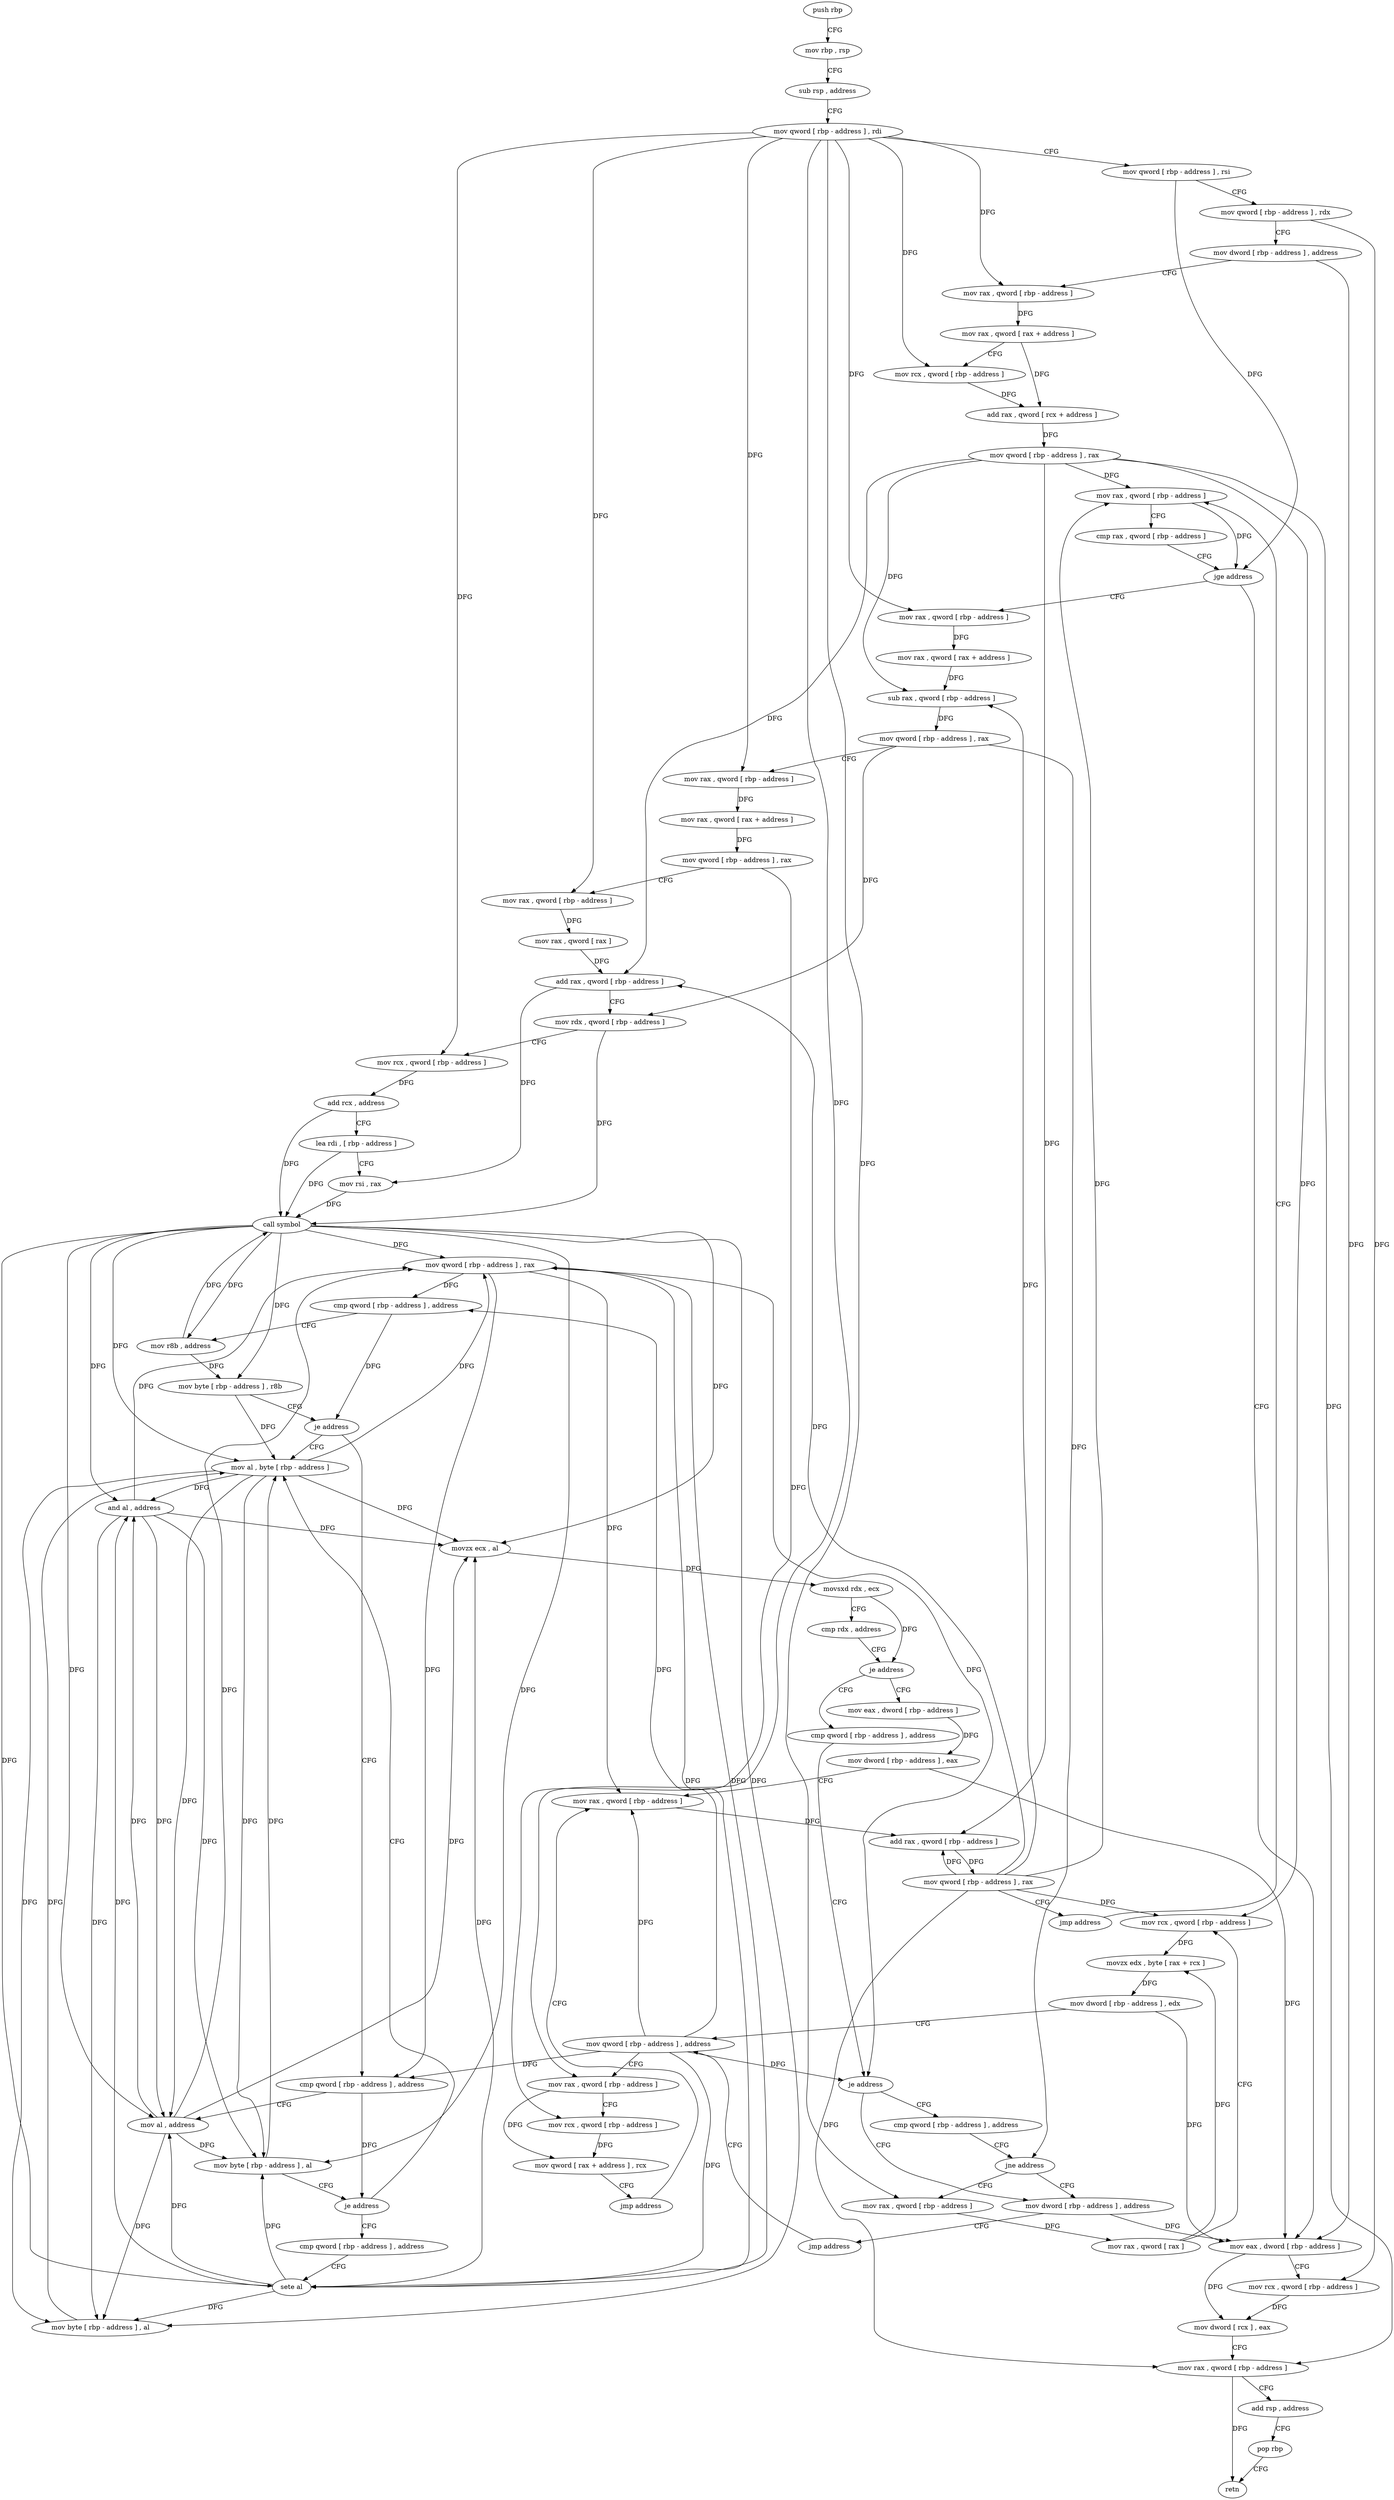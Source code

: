 digraph "func" {
"454528" [label = "push rbp" ]
"454529" [label = "mov rbp , rsp" ]
"454532" [label = "sub rsp , address" ]
"454536" [label = "mov qword [ rbp - address ] , rdi" ]
"454540" [label = "mov qword [ rbp - address ] , rsi" ]
"454544" [label = "mov qword [ rbp - address ] , rdx" ]
"454548" [label = "mov dword [ rbp - address ] , address" ]
"454555" [label = "mov rax , qword [ rbp - address ]" ]
"454559" [label = "mov rax , qword [ rax + address ]" ]
"454563" [label = "mov rcx , qword [ rbp - address ]" ]
"454567" [label = "add rax , qword [ rcx + address ]" ]
"454571" [label = "mov qword [ rbp - address ] , rax" ]
"454575" [label = "mov rax , qword [ rbp - address ]" ]
"454825" [label = "mov eax , dword [ rbp - address ]" ]
"454828" [label = "mov rcx , qword [ rbp - address ]" ]
"454832" [label = "mov dword [ rcx ] , eax" ]
"454834" [label = "mov rax , qword [ rbp - address ]" ]
"454838" [label = "add rsp , address" ]
"454842" [label = "pop rbp" ]
"454843" [label = "retn" ]
"454589" [label = "mov rax , qword [ rbp - address ]" ]
"454593" [label = "mov rax , qword [ rax + address ]" ]
"454597" [label = "sub rax , qword [ rbp - address ]" ]
"454601" [label = "mov qword [ rbp - address ] , rax" ]
"454605" [label = "mov rax , qword [ rbp - address ]" ]
"454609" [label = "mov rax , qword [ rax + address ]" ]
"454613" [label = "mov qword [ rbp - address ] , rax" ]
"454617" [label = "mov rax , qword [ rbp - address ]" ]
"454621" [label = "mov rax , qword [ rax ]" ]
"454624" [label = "add rax , qword [ rbp - address ]" ]
"454628" [label = "mov rdx , qword [ rbp - address ]" ]
"454632" [label = "mov rcx , qword [ rbp - address ]" ]
"454636" [label = "add rcx , address" ]
"454643" [label = "lea rdi , [ rbp - address ]" ]
"454647" [label = "mov rsi , rax" ]
"454650" [label = "call symbol" ]
"454655" [label = "mov qword [ rbp - address ] , rax" ]
"454659" [label = "cmp qword [ rbp - address ] , address" ]
"454664" [label = "mov r8b , address" ]
"454667" [label = "mov byte [ rbp - address ] , r8b" ]
"454671" [label = "je address" ]
"454704" [label = "mov al , byte [ rbp - address ]" ]
"454677" [label = "cmp qword [ rbp - address ] , address" ]
"454707" [label = "and al , address" ]
"454709" [label = "movzx ecx , al" ]
"454712" [label = "movsxd rdx , ecx" ]
"454715" [label = "cmp rdx , address" ]
"454719" [label = "je address" ]
"454802" [label = "mov eax , dword [ rbp - address ]" ]
"454725" [label = "cmp qword [ rbp - address ] , address" ]
"454682" [label = "mov al , address" ]
"454684" [label = "mov byte [ rbp - address ] , al" ]
"454687" [label = "je address" ]
"454693" [label = "cmp qword [ rbp - address ] , address" ]
"454805" [label = "mov dword [ rbp - address ] , eax" ]
"454808" [label = "mov rax , qword [ rbp - address ]" ]
"454730" [label = "je address" ]
"454747" [label = "mov dword [ rbp - address ] , address" ]
"454736" [label = "cmp qword [ rbp - address ] , address" ]
"454698" [label = "sete al" ]
"454701" [label = "mov byte [ rbp - address ] , al" ]
"454579" [label = "cmp rax , qword [ rbp - address ]" ]
"454583" [label = "jge address" ]
"454754" [label = "jmp address" ]
"454777" [label = "mov qword [ rbp - address ] , address" ]
"454741" [label = "jne address" ]
"454759" [label = "mov rax , qword [ rbp - address ]" ]
"454785" [label = "mov rax , qword [ rbp - address ]" ]
"454789" [label = "mov rcx , qword [ rbp - address ]" ]
"454793" [label = "mov qword [ rax + address ] , rcx" ]
"454797" [label = "jmp address" ]
"454763" [label = "mov rax , qword [ rax ]" ]
"454766" [label = "mov rcx , qword [ rbp - address ]" ]
"454770" [label = "movzx edx , byte [ rax + rcx ]" ]
"454774" [label = "mov dword [ rbp - address ] , edx" ]
"454812" [label = "add rax , qword [ rbp - address ]" ]
"454816" [label = "mov qword [ rbp - address ] , rax" ]
"454820" [label = "jmp address" ]
"454528" -> "454529" [ label = "CFG" ]
"454529" -> "454532" [ label = "CFG" ]
"454532" -> "454536" [ label = "CFG" ]
"454536" -> "454540" [ label = "CFG" ]
"454536" -> "454555" [ label = "DFG" ]
"454536" -> "454563" [ label = "DFG" ]
"454536" -> "454589" [ label = "DFG" ]
"454536" -> "454605" [ label = "DFG" ]
"454536" -> "454617" [ label = "DFG" ]
"454536" -> "454632" [ label = "DFG" ]
"454536" -> "454785" [ label = "DFG" ]
"454536" -> "454759" [ label = "DFG" ]
"454540" -> "454544" [ label = "CFG" ]
"454540" -> "454583" [ label = "DFG" ]
"454544" -> "454548" [ label = "CFG" ]
"454544" -> "454828" [ label = "DFG" ]
"454548" -> "454555" [ label = "CFG" ]
"454548" -> "454825" [ label = "DFG" ]
"454555" -> "454559" [ label = "DFG" ]
"454559" -> "454563" [ label = "CFG" ]
"454559" -> "454567" [ label = "DFG" ]
"454563" -> "454567" [ label = "DFG" ]
"454567" -> "454571" [ label = "DFG" ]
"454571" -> "454575" [ label = "DFG" ]
"454571" -> "454834" [ label = "DFG" ]
"454571" -> "454597" [ label = "DFG" ]
"454571" -> "454624" [ label = "DFG" ]
"454571" -> "454812" [ label = "DFG" ]
"454571" -> "454766" [ label = "DFG" ]
"454575" -> "454579" [ label = "CFG" ]
"454575" -> "454583" [ label = "DFG" ]
"454825" -> "454828" [ label = "CFG" ]
"454825" -> "454832" [ label = "DFG" ]
"454828" -> "454832" [ label = "DFG" ]
"454832" -> "454834" [ label = "CFG" ]
"454834" -> "454838" [ label = "CFG" ]
"454834" -> "454843" [ label = "DFG" ]
"454838" -> "454842" [ label = "CFG" ]
"454842" -> "454843" [ label = "CFG" ]
"454589" -> "454593" [ label = "DFG" ]
"454593" -> "454597" [ label = "DFG" ]
"454597" -> "454601" [ label = "DFG" ]
"454601" -> "454605" [ label = "CFG" ]
"454601" -> "454628" [ label = "DFG" ]
"454601" -> "454741" [ label = "DFG" ]
"454605" -> "454609" [ label = "DFG" ]
"454609" -> "454613" [ label = "DFG" ]
"454613" -> "454617" [ label = "CFG" ]
"454613" -> "454789" [ label = "DFG" ]
"454617" -> "454621" [ label = "DFG" ]
"454621" -> "454624" [ label = "DFG" ]
"454624" -> "454628" [ label = "CFG" ]
"454624" -> "454647" [ label = "DFG" ]
"454628" -> "454632" [ label = "CFG" ]
"454628" -> "454650" [ label = "DFG" ]
"454632" -> "454636" [ label = "DFG" ]
"454636" -> "454643" [ label = "CFG" ]
"454636" -> "454650" [ label = "DFG" ]
"454643" -> "454647" [ label = "CFG" ]
"454643" -> "454650" [ label = "DFG" ]
"454647" -> "454650" [ label = "DFG" ]
"454650" -> "454655" [ label = "DFG" ]
"454650" -> "454704" [ label = "DFG" ]
"454650" -> "454707" [ label = "DFG" ]
"454650" -> "454709" [ label = "DFG" ]
"454650" -> "454682" [ label = "DFG" ]
"454650" -> "454684" [ label = "DFG" ]
"454650" -> "454698" [ label = "DFG" ]
"454650" -> "454701" [ label = "DFG" ]
"454650" -> "454664" [ label = "DFG" ]
"454650" -> "454667" [ label = "DFG" ]
"454655" -> "454659" [ label = "DFG" ]
"454655" -> "454677" [ label = "DFG" ]
"454655" -> "454730" [ label = "DFG" ]
"454655" -> "454698" [ label = "DFG" ]
"454655" -> "454808" [ label = "DFG" ]
"454659" -> "454664" [ label = "CFG" ]
"454659" -> "454671" [ label = "DFG" ]
"454664" -> "454667" [ label = "DFG" ]
"454664" -> "454650" [ label = "DFG" ]
"454667" -> "454671" [ label = "CFG" ]
"454667" -> "454704" [ label = "DFG" ]
"454671" -> "454704" [ label = "CFG" ]
"454671" -> "454677" [ label = "CFG" ]
"454704" -> "454707" [ label = "DFG" ]
"454704" -> "454655" [ label = "DFG" ]
"454704" -> "454709" [ label = "DFG" ]
"454704" -> "454682" [ label = "DFG" ]
"454704" -> "454684" [ label = "DFG" ]
"454704" -> "454701" [ label = "DFG" ]
"454677" -> "454682" [ label = "CFG" ]
"454677" -> "454687" [ label = "DFG" ]
"454707" -> "454709" [ label = "DFG" ]
"454707" -> "454655" [ label = "DFG" ]
"454707" -> "454682" [ label = "DFG" ]
"454707" -> "454684" [ label = "DFG" ]
"454707" -> "454701" [ label = "DFG" ]
"454709" -> "454712" [ label = "DFG" ]
"454712" -> "454715" [ label = "CFG" ]
"454712" -> "454719" [ label = "DFG" ]
"454715" -> "454719" [ label = "CFG" ]
"454719" -> "454802" [ label = "CFG" ]
"454719" -> "454725" [ label = "CFG" ]
"454802" -> "454805" [ label = "DFG" ]
"454725" -> "454730" [ label = "CFG" ]
"454682" -> "454684" [ label = "DFG" ]
"454682" -> "454655" [ label = "DFG" ]
"454682" -> "454707" [ label = "DFG" ]
"454682" -> "454709" [ label = "DFG" ]
"454682" -> "454701" [ label = "DFG" ]
"454684" -> "454687" [ label = "CFG" ]
"454684" -> "454704" [ label = "DFG" ]
"454687" -> "454704" [ label = "CFG" ]
"454687" -> "454693" [ label = "CFG" ]
"454693" -> "454698" [ label = "CFG" ]
"454805" -> "454808" [ label = "CFG" ]
"454805" -> "454825" [ label = "DFG" ]
"454808" -> "454812" [ label = "DFG" ]
"454730" -> "454747" [ label = "CFG" ]
"454730" -> "454736" [ label = "CFG" ]
"454747" -> "454754" [ label = "CFG" ]
"454747" -> "454825" [ label = "DFG" ]
"454736" -> "454741" [ label = "CFG" ]
"454698" -> "454701" [ label = "DFG" ]
"454698" -> "454655" [ label = "DFG" ]
"454698" -> "454707" [ label = "DFG" ]
"454698" -> "454709" [ label = "DFG" ]
"454698" -> "454682" [ label = "DFG" ]
"454698" -> "454684" [ label = "DFG" ]
"454701" -> "454704" [ label = "DFG" ]
"454579" -> "454583" [ label = "CFG" ]
"454583" -> "454825" [ label = "CFG" ]
"454583" -> "454589" [ label = "CFG" ]
"454754" -> "454777" [ label = "CFG" ]
"454777" -> "454785" [ label = "CFG" ]
"454777" -> "454659" [ label = "DFG" ]
"454777" -> "454677" [ label = "DFG" ]
"454777" -> "454730" [ label = "DFG" ]
"454777" -> "454698" [ label = "DFG" ]
"454777" -> "454808" [ label = "DFG" ]
"454741" -> "454759" [ label = "CFG" ]
"454741" -> "454747" [ label = "CFG" ]
"454759" -> "454763" [ label = "DFG" ]
"454785" -> "454789" [ label = "CFG" ]
"454785" -> "454793" [ label = "DFG" ]
"454789" -> "454793" [ label = "DFG" ]
"454793" -> "454797" [ label = "CFG" ]
"454797" -> "454808" [ label = "CFG" ]
"454763" -> "454766" [ label = "CFG" ]
"454763" -> "454770" [ label = "DFG" ]
"454766" -> "454770" [ label = "DFG" ]
"454770" -> "454774" [ label = "DFG" ]
"454774" -> "454777" [ label = "CFG" ]
"454774" -> "454825" [ label = "DFG" ]
"454812" -> "454816" [ label = "DFG" ]
"454816" -> "454820" [ label = "CFG" ]
"454816" -> "454575" [ label = "DFG" ]
"454816" -> "454834" [ label = "DFG" ]
"454816" -> "454597" [ label = "DFG" ]
"454816" -> "454624" [ label = "DFG" ]
"454816" -> "454812" [ label = "DFG" ]
"454816" -> "454766" [ label = "DFG" ]
"454820" -> "454575" [ label = "CFG" ]
}
